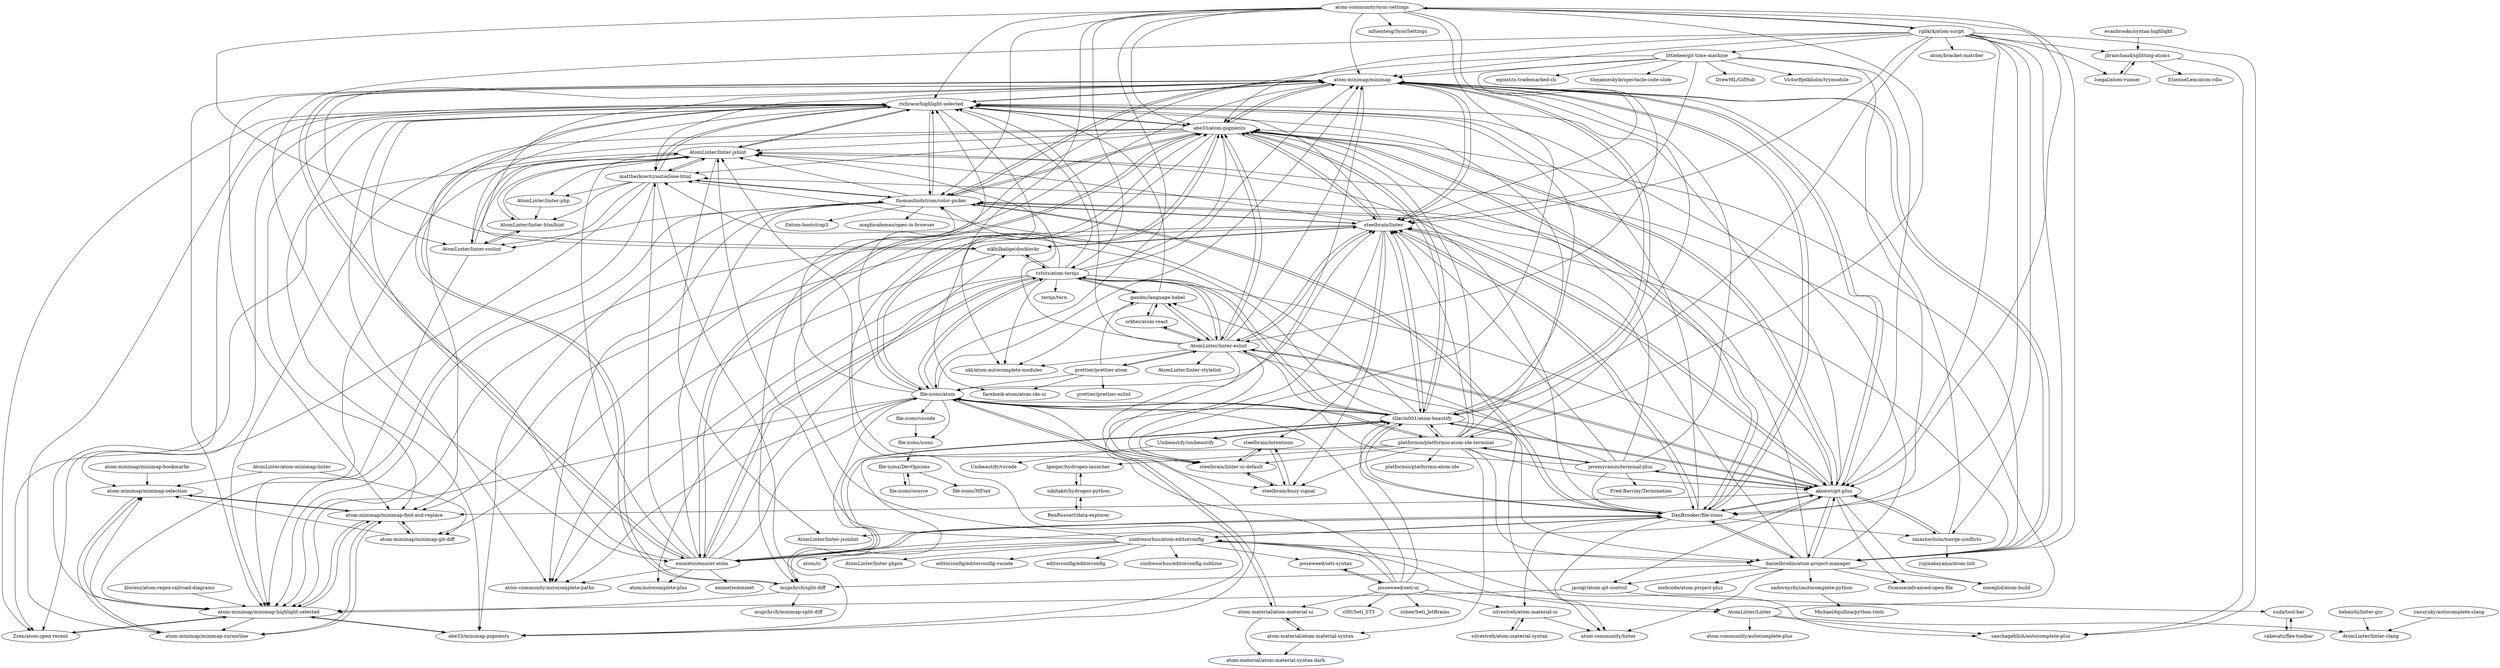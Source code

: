 digraph G {
"atom-minimap/minimap" -> "richrace/highlight-selected"
"atom-minimap/minimap" -> "abe33/atom-pigments"
"atom-minimap/minimap" -> "atom-minimap/minimap-highlight-selected"
"atom-minimap/minimap" -> "steelbrain/linter"
"atom-minimap/minimap" -> "DanBrooker/file-icons"
"atom-minimap/minimap" -> "thomaslindstrom/color-picker"
"atom-minimap/minimap" -> "atom-minimap/minimap-find-and-replace"
"atom-minimap/minimap" -> "mattberkowitz/autoclose-html"
"atom-minimap/minimap" -> "Glavin001/atom-beautify"
"atom-minimap/minimap" -> "emmetio/emmet-atom"
"atom-minimap/minimap" -> "akonwi/git-plus"
"atom-minimap/minimap" -> "atom-minimap/minimap-git-diff"
"atom-minimap/minimap" -> "abe33/minimap-pigments"
"atom-minimap/minimap" -> "danielbrodin/atom-project-manager"
"atom-minimap/minimap" -> "AtomLinter/linter-csslint"
"file-icons/atom" -> "richrace/highlight-selected"
"file-icons/atom" -> "file-icons/vscode"
"file-icons/atom" -> "atom-minimap/minimap"
"file-icons/atom" -> "platformio/platformio-atom-ide-terminal"
"file-icons/atom" -> "Glavin001/atom-beautify"
"file-icons/atom" -> "abe33/atom-pigments"
"file-icons/atom" -> "steelbrain/linter"
"file-icons/atom" -> "file-icons/icons"
"file-icons/atom" -> "atom-community/autocomplete-paths"
"file-icons/atom" -> "thomaslindstrom/color-picker"
"file-icons/atom" -> "steelbrain/linter-ui-default"
"file-icons/atom" -> "mupchrch/split-diff"
"file-icons/atom" -> "atom-material/atom-material-ui"
"file-icons/atom" -> "atom-minimap/minimap-highlight-selected"
"file-icons/atom" -> "tststs/atom-ternjs"
"Glavin001/atom-beautify" -> "atom-minimap/minimap"
"Glavin001/atom-beautify" -> "abe33/atom-pigments"
"Glavin001/atom-beautify" -> "steelbrain/linter"
"Glavin001/atom-beautify" -> "file-icons/atom"
"Glavin001/atom-beautify" -> "richrace/highlight-selected"
"Glavin001/atom-beautify" -> "DanBrooker/file-icons"
"Glavin001/atom-beautify" -> "emmetio/emmet-atom"
"Glavin001/atom-beautify" -> "akonwi/git-plus"
"Glavin001/atom-beautify" -> "Unibeautify/unibeautify"
"Glavin001/atom-beautify" -> "thomaslindstrom/color-picker"
"Glavin001/atom-beautify" -> "tststs/atom-ternjs"
"Glavin001/atom-beautify" -> "platformio/platformio-atom-ide-terminal"
"Glavin001/atom-beautify" -> "AtomLinter/linter-eslint"
"Glavin001/atom-beautify" -> "danielbrodin/atom-project-manager"
"Glavin001/atom-beautify" -> "mattberkowitz/autoclose-html"
"emmetio/emmet-atom" -> "atom-minimap/minimap"
"emmetio/emmet-atom" -> "abe33/atom-pigments"
"emmetio/emmet-atom" -> "richrace/highlight-selected"
"emmetio/emmet-atom" -> "Glavin001/atom-beautify"
"emmetio/emmet-atom" -> "DanBrooker/file-icons"
"emmetio/emmet-atom" -> "thomaslindstrom/color-picker"
"emmetio/emmet-atom" -> "AtomLinter/linter-jshint"
"emmetio/emmet-atom" -> "mattberkowitz/autoclose-html"
"emmetio/emmet-atom" -> "tststs/atom-ternjs"
"emmetio/emmet-atom" -> "atom/autocomplete-plus" ["e"=1]
"emmetio/emmet-atom" -> "nikhilkalige/docblockr"
"emmetio/emmet-atom" -> "file-icons/atom"
"emmetio/emmet-atom" -> "atom-community/autocomplete-paths"
"emmetio/emmet-atom" -> "akonwi/git-plus"
"emmetio/emmet-atom" -> "emmetio/emmet" ["e"=1]
"gandm/language-babel" -> "nkt/atom-autocomplete-modules"
"gandm/language-babel" -> "AtomLinter/linter-eslint"
"gandm/language-babel" -> "richrace/highlight-selected"
"gandm/language-babel" -> "tststs/atom-ternjs"
"gandm/language-babel" -> "orktes/atom-react"
"atom-community/sync-settings" -> "steelbrain/linter"
"atom-community/sync-settings" -> "danielbrodin/atom-project-manager"
"atom-community/sync-settings" -> "abe33/atom-pigments"
"atom-community/sync-settings" -> "atom-minimap/minimap"
"atom-community/sync-settings" -> "richrace/highlight-selected"
"atom-community/sync-settings" -> "akonwi/git-plus"
"atom-community/sync-settings" -> "steelbrain/linter-ui-default"
"atom-community/sync-settings" -> "file-icons/atom"
"atom-community/sync-settings" -> "platformio/platformio-atom-ide-terminal"
"atom-community/sync-settings" -> "rgbkrk/atom-script"
"atom-community/sync-settings" -> "mfuentesg/SyncSettings"
"atom-community/sync-settings" -> "tststs/atom-ternjs"
"atom-community/sync-settings" -> "facebook-atom/atom-ide-ui" ["e"=1]
"atom-community/sync-settings" -> "nikhilkalige/docblockr"
"atom-community/sync-settings" -> "thomaslindstrom/color-picker"
"yasuyuky/autocomplete-clang" -> "AtomLinter/linter-clang"
"platformio/platformio-atom-ide-terminal" -> "jeremyramin/terminal-plus"
"platformio/platformio-atom-ide-terminal" -> "atom-minimap/minimap"
"platformio/platformio-atom-ide-terminal" -> "file-icons/atom"
"platformio/platformio-atom-ide-terminal" -> "richrace/highlight-selected"
"platformio/platformio-atom-ide-terminal" -> "steelbrain/linter-ui-default"
"platformio/platformio-atom-ide-terminal" -> "steelbrain/linter"
"platformio/platformio-atom-ide-terminal" -> "platformio/platformio-atom-ide" ["e"=1]
"platformio/platformio-atom-ide-terminal" -> "Glavin001/atom-beautify"
"platformio/platformio-atom-ide-terminal" -> "danielbrodin/atom-project-manager"
"platformio/platformio-atom-ide-terminal" -> "abe33/atom-pigments"
"platformio/platformio-atom-ide-terminal" -> "lgeiger/hydrogen-launcher"
"platformio/platformio-atom-ide-terminal" -> "mupchrch/split-diff"
"platformio/platformio-atom-ide-terminal" -> "akonwi/git-plus"
"platformio/platformio-atom-ide-terminal" -> "steelbrain/busy-signal"
"platformio/platformio-atom-ide-terminal" -> "atom-material/atom-material-syntax"
"richrace/highlight-selected" -> "atom-minimap/minimap-highlight-selected"
"richrace/highlight-selected" -> "atom-minimap/minimap"
"richrace/highlight-selected" -> "Zren/atom-open-recent"
"richrace/highlight-selected" -> "atom-minimap/minimap-find-and-replace"
"richrace/highlight-selected" -> "mattberkowitz/autoclose-html"
"richrace/highlight-selected" -> "thomaslindstrom/color-picker"
"richrace/highlight-selected" -> "nkt/atom-autocomplete-modules"
"richrace/highlight-selected" -> "abe33/minimap-pigments"
"richrace/highlight-selected" -> "abe33/atom-pigments"
"richrace/highlight-selected" -> "atom-community/autocomplete-paths"
"richrace/highlight-selected" -> "atom-minimap/minimap-cursorline"
"richrace/highlight-selected" -> "AtomLinter/linter-jshint"
"richrace/highlight-selected" -> "AtomLinter/linter-csslint"
"richrace/highlight-selected" -> "mupchrch/split-diff"
"richrace/highlight-selected" -> "atom-minimap/minimap-selection"
"jesseweed/seti-ui" -> "jesseweed/seti-syntax"
"jesseweed/seti-ui" -> "ctf0/Seti_ST3" ["e"=1]
"jesseweed/seti-ui" -> "file-icons/atom"
"jesseweed/seti-ui" -> "silvestreh/atom-material-ui"
"jesseweed/seti-ui" -> "zchee/Seti_JetBrains" ["e"=1]
"jesseweed/seti-ui" -> "sindresorhus/atom-editorconfig"
"jesseweed/seti-ui" -> "AtomLinter/linter-jshint"
"jesseweed/seti-ui" -> "atom-material/atom-material-ui"
"jesseweed/seti-ui" -> "Glavin001/atom-beautify"
"jesseweed/seti-ui" -> "AtomLinter/Linter"
"littlebee/git-time-machine" -> "thejameskyle/spectacle-code-slide" ["e"=1]
"littlebee/git-time-machine" -> "DanBrooker/file-icons"
"littlebee/git-time-machine" -> "AtomLinter/linter-eslint"
"littlebee/git-time-machine" -> "DrewML/GifHub"
"littlebee/git-time-machine" -> "akonwi/git-plus"
"littlebee/git-time-machine" -> "atom-minimap/minimap"
"littlebee/git-time-machine" -> "steelbrain/linter"
"littlebee/git-time-machine" -> "VictorBjelkholm/trymodule" ["e"=1]
"littlebee/git-time-machine" -> "mupchrch/split-diff"
"littlebee/git-time-machine" -> "egoist/is-trademarked-cli"
"nikhilkalige/docblockr" -> "steelbrain/linter"
"nikhilkalige/docblockr" -> "tststs/atom-ternjs"
"nikhilkalige/docblockr" -> "atom-minimap/minimap"
"nikhilkalige/docblockr" -> "atom-community/autocomplete-paths"
"abe33/atom-pigments" -> "atom-minimap/minimap"
"abe33/atom-pigments" -> "richrace/highlight-selected"
"abe33/atom-pigments" -> "thomaslindstrom/color-picker"
"abe33/atom-pigments" -> "mattberkowitz/autoclose-html"
"abe33/atom-pigments" -> "atom-minimap/minimap-highlight-selected"
"abe33/atom-pigments" -> "emmetio/emmet-atom"
"abe33/atom-pigments" -> "DanBrooker/file-icons"
"abe33/atom-pigments" -> "Glavin001/atom-beautify"
"abe33/atom-pigments" -> "akonwi/git-plus"
"abe33/atom-pigments" -> "steelbrain/linter"
"abe33/atom-pigments" -> "abe33/minimap-pigments"
"abe33/atom-pigments" -> "atom-minimap/minimap-find-and-replace"
"abe33/atom-pigments" -> "AtomLinter/linter-jshint"
"abe33/atom-pigments" -> "file-icons/atom"
"abe33/atom-pigments" -> "AtomLinter/linter-eslint"
"mattberkowitz/autoclose-html" -> "atom-minimap/minimap-highlight-selected"
"mattberkowitz/autoclose-html" -> "AtomLinter/linter-htmlhint"
"mattberkowitz/autoclose-html" -> "AtomLinter/linter-csslint"
"mattberkowitz/autoclose-html" -> "Zren/atom-open-recent"
"mattberkowitz/autoclose-html" -> "abe33/minimap-pigments"
"mattberkowitz/autoclose-html" -> "AtomLinter/linter-jshint"
"mattberkowitz/autoclose-html" -> "richrace/highlight-selected"
"mattberkowitz/autoclose-html" -> "thomaslindstrom/color-picker"
"mattberkowitz/autoclose-html" -> "AtomLinter/linter-php"
"steelbrain/linter" -> "atom-minimap/minimap"
"steelbrain/linter" -> "steelbrain/linter-ui-default"
"steelbrain/linter" -> "richrace/highlight-selected"
"steelbrain/linter" -> "atom-minimap/minimap-highlight-selected"
"steelbrain/linter" -> "AtomLinter/linter-eslint"
"steelbrain/linter" -> "AtomLinter/linter-jshint"
"steelbrain/linter" -> "abe33/atom-pigments"
"steelbrain/linter" -> "akonwi/git-plus"
"steelbrain/linter" -> "Glavin001/atom-beautify"
"steelbrain/linter" -> "steelbrain/intentions"
"steelbrain/linter" -> "atom-minimap/minimap-find-and-replace"
"steelbrain/linter" -> "DanBrooker/file-icons"
"steelbrain/linter" -> "nikhilkalige/docblockr"
"steelbrain/linter" -> "steelbrain/busy-signal"
"steelbrain/linter" -> "thomaslindstrom/color-picker"
"tststs/atom-ternjs" -> "richrace/highlight-selected"
"tststs/atom-ternjs" -> "mattberkowitz/autoclose-html"
"tststs/atom-ternjs" -> "nikhilkalige/docblockr"
"tststs/atom-ternjs" -> "ternjs/tern" ["e"=1]
"tststs/atom-ternjs" -> "atom-community/autocomplete-paths"
"tststs/atom-ternjs" -> "nkt/atom-autocomplete-modules"
"tststs/atom-ternjs" -> "AtomLinter/linter-eslint"
"tststs/atom-ternjs" -> "gandm/language-babel"
"tststs/atom-ternjs" -> "atom-minimap/minimap"
"tststs/atom-ternjs" -> "emmetio/emmet-atom"
"tststs/atom-ternjs" -> "abe33/atom-pigments"
"tststs/atom-ternjs" -> "akonwi/git-plus"
"tststs/atom-ternjs" -> "file-icons/atom"
"tststs/atom-ternjs" -> "Glavin001/atom-beautify"
"tststs/atom-ternjs" -> "atom/autocomplete-plus" ["e"=1]
"sindresorhus/atom-editorconfig" -> "DanBrooker/file-icons"
"sindresorhus/atom-editorconfig" -> "AtomLinter/linter-jshint"
"sindresorhus/atom-editorconfig" -> "abe33/atom-pigments"
"sindresorhus/atom-editorconfig" -> "AtomLinter/Linter"
"sindresorhus/atom-editorconfig" -> "jesseweed/seti-syntax"
"sindresorhus/atom-editorconfig" -> "danielbrodin/atom-project-manager"
"sindresorhus/atom-editorconfig" -> "editorconfig/editorconfig-vscode" ["e"=1]
"sindresorhus/atom-editorconfig" -> "saschagehlich/autocomplete-plus"
"sindresorhus/atom-editorconfig" -> "editorconfig/editorconfig" ["e"=1]
"sindresorhus/atom-editorconfig" -> "sindresorhus/editorconfig-sublime" ["e"=1]
"sindresorhus/atom-editorconfig" -> "emmetio/emmet-atom"
"sindresorhus/atom-editorconfig" -> "atom/ci"
"sindresorhus/atom-editorconfig" -> "AtomLinter/linter-phpcs"
"rgbkrk/atom-script" -> "steelbrain/linter"
"rgbkrk/atom-script" -> "atom-minimap/minimap"
"rgbkrk/atom-script" -> "smashwilson/merge-conflicts"
"rgbkrk/atom-script" -> "jbranchaud/splitting-atoms"
"rgbkrk/atom-script" -> "akonwi/git-plus"
"rgbkrk/atom-script" -> "lsegal/atom-runner"
"rgbkrk/atom-script" -> "danielbrodin/atom-project-manager"
"rgbkrk/atom-script" -> "DanBrooker/file-icons"
"rgbkrk/atom-script" -> "atom-community/sync-settings"
"rgbkrk/atom-script" -> "abe33/atom-pigments"
"rgbkrk/atom-script" -> "saschagehlich/autocomplete-plus"
"rgbkrk/atom-script" -> "atom/bracket-matcher" ["e"=1]
"rgbkrk/atom-script" -> "emmetio/emmet-atom"
"rgbkrk/atom-script" -> "littlebee/git-time-machine"
"rgbkrk/atom-script" -> "Glavin001/atom-beautify"
"steelbrain/intentions" -> "steelbrain/busy-signal"
"steelbrain/intentions" -> "steelbrain/linter-ui-default"
"mupchrch/split-diff" -> "mupchrch/minimap-split-diff"
"mupchrch/split-diff" -> "richrace/highlight-selected"
"mupchrch/split-diff" -> "atom-minimap/minimap-highlight-selected"
"suda/tool-bar" -> "cakecatz/flex-toolbar"
"orktes/atom-react" -> "AtomLinter/linter-eslint"
"orktes/atom-react" -> "gandm/language-babel"
"lsegal/atom-runner" -> "jbranchaud/splitting-atoms"
"prettier/prettier-atom" -> "AtomLinter/linter-eslint"
"prettier/prettier-atom" -> "gandm/language-babel"
"prettier/prettier-atom" -> "facebook-atom/atom-ide-ui" ["e"=1]
"prettier/prettier-atom" -> "file-icons/atom"
"prettier/prettier-atom" -> "prettier/prettier-eslint" ["e"=1]
"AtomLinter/linter-eslint" -> "steelbrain/linter"
"AtomLinter/linter-eslint" -> "atom-community/linter"
"AtomLinter/linter-eslint" -> "gandm/language-babel"
"AtomLinter/linter-eslint" -> "orktes/atom-react"
"AtomLinter/linter-eslint" -> "tststs/atom-ternjs"
"AtomLinter/linter-eslint" -> "abe33/atom-pigments"
"AtomLinter/linter-eslint" -> "atom-minimap/minimap"
"AtomLinter/linter-eslint" -> "richrace/highlight-selected"
"AtomLinter/linter-eslint" -> "AtomLinter/linter-jshint"
"AtomLinter/linter-eslint" -> "steelbrain/linter-ui-default"
"AtomLinter/linter-eslint" -> "AtomLinter/linter-stylelint"
"AtomLinter/linter-eslint" -> "nkt/atom-autocomplete-modules"
"AtomLinter/linter-eslint" -> "prettier/prettier-atom"
"AtomLinter/linter-eslint" -> "akonwi/git-plus"
"AtomLinter/linter-eslint" -> "steelbrain/busy-signal"
"atom-material/atom-material-ui" -> "atom-material/atom-material-syntax"
"atom-material/atom-material-ui" -> "atom-material/atom-material-syntax-dark"
"atom-material/atom-material-ui" -> "file-icons/atom"
"Zren/atom-open-recent" -> "atom-minimap/minimap-highlight-selected"
"atom-minimap/minimap-find-and-replace" -> "atom-minimap/minimap-cursorline"
"atom-minimap/minimap-find-and-replace" -> "atom-minimap/minimap-selection"
"atom-minimap/minimap-find-and-replace" -> "atom-minimap/minimap-git-diff"
"atom-minimap/minimap-find-and-replace" -> "atom-minimap/minimap-highlight-selected"
"atom-minimap/minimap-highlight-selected" -> "abe33/minimap-pigments"
"atom-minimap/minimap-highlight-selected" -> "atom-minimap/minimap-find-and-replace"
"atom-minimap/minimap-highlight-selected" -> "atom-minimap/minimap-selection"
"atom-minimap/minimap-highlight-selected" -> "Zren/atom-open-recent"
"atom-minimap/minimap-highlight-selected" -> "atom-minimap/minimap-cursorline"
"jacogr/atom-git-control" -> "suda/tool-bar"
"jacogr/atom-git-control" -> "atom-minimap/minimap-highlight-selected"
"smashwilson/merge-conflicts" -> "akonwi/git-plus"
"smashwilson/merge-conflicts" -> "yujinakayama/atom-lint"
"smashwilson/merge-conflicts" -> "atom-minimap/minimap"
"danielbrodin/atom-project-manager" -> "atom-minimap/minimap"
"danielbrodin/atom-project-manager" -> "akonwi/git-plus"
"danielbrodin/atom-project-manager" -> "DanBrooker/file-icons"
"danielbrodin/atom-project-manager" -> "richrace/highlight-selected"
"danielbrodin/atom-project-manager" -> "sadovnychyi/autocomplete-python"
"danielbrodin/atom-project-manager" -> "atom-community/linter"
"danielbrodin/atom-project-manager" -> "mehcode/atom-project-plus"
"danielbrodin/atom-project-manager" -> "thomaslindstrom/color-picker"
"danielbrodin/atom-project-manager" -> "mattberkowitz/autoclose-html"
"danielbrodin/atom-project-manager" -> "abe33/atom-pigments"
"danielbrodin/atom-project-manager" -> "Osmose/advanced-open-file"
"danielbrodin/atom-project-manager" -> "mupchrch/split-diff"
"danielbrodin/atom-project-manager" -> "noseglid/atom-build"
"danielbrodin/atom-project-manager" -> "steelbrain/linter"
"danielbrodin/atom-project-manager" -> "jacogr/atom-git-control"
"atom-material/atom-material-syntax" -> "atom-material/atom-material-ui"
"atom-material/atom-material-syntax" -> "atom-material/atom-material-syntax-dark"
"akonwi/git-plus" -> "atom-minimap/minimap"
"akonwi/git-plus" -> "abe33/atom-pigments"
"akonwi/git-plus" -> "steelbrain/linter"
"akonwi/git-plus" -> "danielbrodin/atom-project-manager"
"akonwi/git-plus" -> "DanBrooker/file-icons"
"akonwi/git-plus" -> "richrace/highlight-selected"
"akonwi/git-plus" -> "smashwilson/merge-conflicts"
"akonwi/git-plus" -> "jeremyramin/terminal-plus"
"akonwi/git-plus" -> "thomaslindstrom/color-picker"
"akonwi/git-plus" -> "Osmose/advanced-open-file"
"akonwi/git-plus" -> "Glavin001/atom-beautify"
"akonwi/git-plus" -> "noseglid/atom-build"
"akonwi/git-plus" -> "jacogr/atom-git-control"
"akonwi/git-plus" -> "atom-minimap/minimap-find-and-replace"
"akonwi/git-plus" -> "AtomLinter/linter-eslint"
"sadovnychyi/autocomplete-python" -> "MichaelAquilina/python-tools"
"evanbrooks/syntax-highlight" -> "jbranchaud/splitting-atoms"
"file-icons/vscode" -> "file-icons/icons"
"AtomLinter/Linter" -> "atom-community/autocomplete-plus"
"AtomLinter/Linter" -> "saschagehlich/autocomplete-plus"
"AtomLinter/Linter" -> "AtomLinter/linter-clang"
"AtomLinter/Linter" -> "AtomLinter/linter-jshint"
"lgeiger/hydrogen-launcher" -> "nikitakit/hydrogen-python"
"klorenz/atom-regex-railroad-diagrams" -> "atom-minimap/minimap-highlight-selected"
"Unibeautify/unibeautify" -> "Unibeautify/vscode"
"Unibeautify/unibeautify" -> "Glavin001/atom-beautify"
"DanBrooker/file-icons" -> "atom-minimap/minimap"
"DanBrooker/file-icons" -> "abe33/atom-pigments"
"DanBrooker/file-icons" -> "richrace/highlight-selected"
"DanBrooker/file-icons" -> "akonwi/git-plus"
"DanBrooker/file-icons" -> "thomaslindstrom/color-picker"
"DanBrooker/file-icons" -> "danielbrodin/atom-project-manager"
"DanBrooker/file-icons" -> "steelbrain/linter"
"DanBrooker/file-icons" -> "Glavin001/atom-beautify"
"DanBrooker/file-icons" -> "AtomLinter/linter-jshint"
"DanBrooker/file-icons" -> "emmetio/emmet-atom"
"DanBrooker/file-icons" -> "atom-community/linter"
"DanBrooker/file-icons" -> "sindresorhus/atom-editorconfig"
"DanBrooker/file-icons" -> "smashwilson/merge-conflicts"
"DanBrooker/file-icons" -> "silvestreh/atom-material-ui"
"DanBrooker/file-icons" -> "AtomLinter/linter-jsonlint"
"jbranchaud/splitting-atoms" -> "lsegal/atom-runner"
"jbranchaud/splitting-atoms" -> "EtienneLem/atom-rdio"
"jbranchaud/splitting-atoms" -> "saschagehlich/autocomplete-plus"
"AtomLinter/linter-php" -> "AtomLinter/linter-htmlhint"
"hebaishi/linter-gcc" -> "AtomLinter/linter-clang"
"jesseweed/seti-syntax" -> "jesseweed/seti-ui"
"thomaslindstrom/color-picker" -> "richrace/highlight-selected"
"thomaslindstrom/color-picker" -> "atom-minimap/minimap"
"thomaslindstrom/color-picker" -> "abe33/atom-pigments"
"thomaslindstrom/color-picker" -> "mattberkowitz/autoclose-html"
"thomaslindstrom/color-picker" -> "atom-minimap/minimap-highlight-selected"
"thomaslindstrom/color-picker" -> "AtomLinter/linter-jshint"
"thomaslindstrom/color-picker" -> "abe33/minimap-pigments"
"thomaslindstrom/color-picker" -> "DanBrooker/file-icons"
"thomaslindstrom/color-picker" -> "atom-community/autocomplete-paths"
"thomaslindstrom/color-picker" -> "f/atom-bootstrap3"
"thomaslindstrom/color-picker" -> "steelbrain/linter"
"thomaslindstrom/color-picker" -> "AtomLinter/linter-csslint"
"thomaslindstrom/color-picker" -> "magbicaleman/open-in-browser"
"jeremyramin/terminal-plus" -> "platformio/platformio-atom-ide-terminal"
"jeremyramin/terminal-plus" -> "akonwi/git-plus"
"jeremyramin/terminal-plus" -> "atom-minimap/minimap"
"jeremyramin/terminal-plus" -> "steelbrain/linter"
"jeremyramin/terminal-plus" -> "DanBrooker/file-icons"
"jeremyramin/terminal-plus" -> "file-icons/atom"
"jeremyramin/terminal-plus" -> "abe33/atom-pigments"
"jeremyramin/terminal-plus" -> "Fred-Barclay/Termination"
"jeremyramin/terminal-plus" -> "gandm/language-babel"
"silvestreh/atom-material-syntax" -> "silvestreh/atom-material-ui"
"silvestreh/atom-material-ui" -> "silvestreh/atom-material-syntax"
"silvestreh/atom-material-ui" -> "atom-community/linter"
"AtomLinter/linter-htmlhint" -> "AtomLinter/linter-csslint"
"AtomLinter/linter-htmlhint" -> "AtomLinter/linter-jshint"
"file-icons/icons" -> "file-icons/DevOpicons"
"AtomLinter/linter-csslint" -> "AtomLinter/linter-htmlhint"
"AtomLinter/linter-csslint" -> "AtomLinter/linter-jshint"
"AtomLinter/linter-csslint" -> "atom-minimap/minimap-highlight-selected"
"AtomLinter/linter-jshint" -> "AtomLinter/linter-csslint"
"AtomLinter/linter-jshint" -> "AtomLinter/linter-htmlhint"
"AtomLinter/linter-jshint" -> "mattberkowitz/autoclose-html"
"AtomLinter/linter-jshint" -> "atom-minimap/minimap-highlight-selected"
"AtomLinter/linter-jshint" -> "AtomLinter/linter-php"
"AtomLinter/linter-jshint" -> "AtomLinter/linter-jsonlint"
"AtomLinter/linter-jshint" -> "Zren/atom-open-recent"
"AtomLinter/linter-jshint" -> "richrace/highlight-selected"
"steelbrain/linter-ui-default" -> "steelbrain/busy-signal"
"steelbrain/linter-ui-default" -> "steelbrain/intentions"
"AtomLinter/atom-minimap-linter" -> "atom-minimap/minimap-git-diff"
"AtomLinter/atom-minimap-linter" -> "atom-minimap/minimap-selection"
"file-icons/DevOpicons" -> "file-icons/MFixx"
"file-icons/DevOpicons" -> "file-icons/source"
"file-icons/source" -> "file-icons/DevOpicons"
"atom-minimap/minimap-cursorline" -> "atom-minimap/minimap-selection"
"atom-minimap/minimap-cursorline" -> "atom-minimap/minimap-find-and-replace"
"steelbrain/busy-signal" -> "steelbrain/intentions"
"steelbrain/busy-signal" -> "steelbrain/linter-ui-default"
"BenRussert/data-explorer" -> "nikitakit/hydrogen-python"
"nikitakit/hydrogen-python" -> "BenRussert/data-explorer"
"nikitakit/hydrogen-python" -> "lgeiger/hydrogen-launcher"
"cakecatz/flex-toolbar" -> "suda/tool-bar"
"abe33/minimap-pigments" -> "atom-minimap/minimap-highlight-selected"
"atom-minimap/minimap-bookmarks" -> "atom-minimap/minimap-selection"
"atom-minimap/minimap-selection" -> "atom-minimap/minimap-cursorline"
"atom-minimap/minimap-selection" -> "atom-minimap/minimap-find-and-replace"
"atom-minimap/minimap-git-diff" -> "atom-minimap/minimap-selection"
"atom-minimap/minimap-git-diff" -> "atom-minimap/minimap-find-and-replace"
"atom-minimap/minimap" ["l"="-6.144,-3.887"]
"richrace/highlight-selected" ["l"="-6.123,-3.907"]
"abe33/atom-pigments" ["l"="-6.136,-3.901"]
"atom-minimap/minimap-highlight-selected" ["l"="-6.105,-3.898"]
"steelbrain/linter" ["l"="-6.149,-3.913"]
"DanBrooker/file-icons" ["l"="-6.14,-3.858"]
"thomaslindstrom/color-picker" ["l"="-6.125,-3.887"]
"atom-minimap/minimap-find-and-replace" ["l"="-6.109,-3.913"]
"mattberkowitz/autoclose-html" ["l"="-6.109,-3.883"]
"Glavin001/atom-beautify" ["l"="-6.165,-3.901"]
"emmetio/emmet-atom" ["l"="-6.127,-3.871"]
"akonwi/git-plus" ["l"="-6.165,-3.882"]
"atom-minimap/minimap-git-diff" ["l"="-6.097,-3.935"]
"abe33/minimap-pigments" ["l"="-6.112,-3.893"]
"danielbrodin/atom-project-manager" ["l"="-6.167,-3.863"]
"AtomLinter/linter-csslint" ["l"="-6.094,-3.881"]
"file-icons/atom" ["l"="-6.117,-3.941"]
"file-icons/vscode" ["l"="-6.08,-4.009"]
"platformio/platformio-atom-ide-terminal" ["l"="-6.161,-3.941"]
"file-icons/icons" ["l"="-6.081,-4.034"]
"atom-community/autocomplete-paths" ["l"="-6.117,-3.923"]
"steelbrain/linter-ui-default" ["l"="-6.177,-3.951"]
"mupchrch/split-diff" ["l"="-6.097,-3.921"]
"atom-material/atom-material-ui" ["l"="-6.052,-3.946"]
"tststs/atom-ternjs" ["l"="-6.14,-3.929"]
"Unibeautify/unibeautify" ["l"="-6.246,-3.929"]
"AtomLinter/linter-eslint" ["l"="-6.141,-3.949"]
"AtomLinter/linter-jshint" ["l"="-6.101,-3.867"]
"atom/autocomplete-plus" ["l"="-6.172,-2.829"]
"nikhilkalige/docblockr" ["l"="-6.172,-3.922"]
"emmetio/emmet" ["l"="11.475,-32.344"]
"gandm/language-babel" ["l"="-6.149,-3.978"]
"nkt/atom-autocomplete-modules" ["l"="-6.12,-3.969"]
"orktes/atom-react" ["l"="-6.168,-4.006"]
"atom-community/sync-settings" ["l"="-6.189,-3.898"]
"rgbkrk/atom-script" ["l"="-6.168,-3.842"]
"mfuentesg/SyncSettings" ["l"="-6.274,-3.894"]
"facebook-atom/atom-ide-ui" ["l"="-6.156,-2.957"]
"yasuyuky/autocomplete-clang" ["l"="-6.016,-3.687"]
"AtomLinter/linter-clang" ["l"="-6.025,-3.725"]
"jeremyramin/terminal-plus" ["l"="-6.189,-3.929"]
"platformio/platformio-atom-ide" ["l"="-35.57,39.902"]
"lgeiger/hydrogen-launcher" ["l"="-6.22,-4.01"]
"steelbrain/busy-signal" ["l"="-6.173,-3.966"]
"atom-material/atom-material-syntax" ["l"="-6.065,-3.977"]
"Zren/atom-open-recent" ["l"="-6.09,-3.891"]
"atom-minimap/minimap-cursorline" ["l"="-6.088,-3.914"]
"atom-minimap/minimap-selection" ["l"="-6.086,-3.93"]
"jesseweed/seti-ui" ["l"="-6.07,-3.841"]
"jesseweed/seti-syntax" ["l"="-6.048,-3.814"]
"ctf0/Seti_ST3" ["l"="9.845,-35.523"]
"silvestreh/atom-material-ui" ["l"="-6.104,-3.785"]
"zchee/Seti_JetBrains" ["l"="9.793,-35.566"]
"sindresorhus/atom-editorconfig" ["l"="-6.107,-3.817"]
"AtomLinter/Linter" ["l"="-6.066,-3.787"]
"littlebee/git-time-machine" ["l"="-6.072,-3.901"]
"thejameskyle/spectacle-code-slide" ["l"="25.548,-26.843"]
"DrewML/GifHub" ["l"="-5.97,-3.902"]
"VictorBjelkholm/trymodule" ["l"="28.294,-32.26"]
"egoist/is-trademarked-cli" ["l"="-6.01,-3.925"]
"AtomLinter/linter-htmlhint" ["l"="-6.08,-3.867"]
"AtomLinter/linter-php" ["l"="-6.062,-3.865"]
"steelbrain/intentions" ["l"="-6.193,-3.963"]
"ternjs/tern" ["l"="-8.548,-21.725"]
"editorconfig/editorconfig-vscode" ["l"="21.666,-31.432"]
"saschagehlich/autocomplete-plus" ["l"="-6.141,-3.783"]
"editorconfig/editorconfig" ["l"="21.678,-31.39"]
"sindresorhus/editorconfig-sublime" ["l"="9.896,-35.55"]
"atom/ci" ["l"="-6.116,-3.757"]
"AtomLinter/linter-phpcs" ["l"="-6.08,-3.766"]
"smashwilson/merge-conflicts" ["l"="-6.168,-3.818"]
"jbranchaud/splitting-atoms" ["l"="-6.21,-3.75"]
"lsegal/atom-runner" ["l"="-6.224,-3.777"]
"atom/bracket-matcher" ["l"="-6.27,-2.821"]
"mupchrch/minimap-split-diff" ["l"="-6.066,-3.93"]
"suda/tool-bar" ["l"="-6.287,-3.835"]
"cakecatz/flex-toolbar" ["l"="-6.314,-3.826"]
"prettier/prettier-atom" ["l"="-6.123,-4.002"]
"prettier/prettier-eslint" ["l"="26.213,-26.512"]
"atom-community/linter" ["l"="-6.136,-3.831"]
"AtomLinter/linter-stylelint" ["l"="-6.145,-4.03"]
"atom-material/atom-material-syntax-dark" ["l"="-6.032,-3.98"]
"jacogr/atom-git-control" ["l"="-6.214,-3.859"]
"yujinakayama/atom-lint" ["l"="-6.165,-3.757"]
"sadovnychyi/autocomplete-python" ["l"="-6.184,-3.778"]
"mehcode/atom-project-plus" ["l"="-6.238,-3.833"]
"Osmose/advanced-open-file" ["l"="-6.222,-3.879"]
"noseglid/atom-build" ["l"="-6.21,-3.83"]
"MichaelAquilina/python-tools" ["l"="-6.183,-3.726"]
"evanbrooks/syntax-highlight" ["l"="-6.254,-3.699"]
"atom-community/autocomplete-plus" ["l"="-6.028,-3.761"]
"nikitakit/hydrogen-python" ["l"="-6.243,-4.038"]
"klorenz/atom-regex-railroad-diagrams" ["l"="-6.018,-3.886"]
"Unibeautify/vscode" ["l"="-6.294,-3.946"]
"AtomLinter/linter-jsonlint" ["l"="-6.108,-3.842"]
"EtienneLem/atom-rdio" ["l"="-6.219,-3.71"]
"hebaishi/linter-gcc" ["l"="-5.994,-3.709"]
"f/atom-bootstrap3" ["l"="-6.191,-3.858"]
"magbicaleman/open-in-browser" ["l"="-6.05,-3.881"]
"Fred-Barclay/Termination" ["l"="-6.235,-3.965"]
"silvestreh/atom-material-syntax" ["l"="-6.093,-3.746"]
"file-icons/DevOpicons" ["l"="-6.061,-4.093"]
"AtomLinter/atom-minimap-linter" ["l"="-6.08,-3.954"]
"file-icons/MFixx" ["l"="-6.068,-4.122"]
"file-icons/source" ["l"="-6.042,-4.112"]
"BenRussert/data-explorer" ["l"="-6.258,-4.057"]
"atom-minimap/minimap-bookmarks" ["l"="-6.066,-3.958"]
}